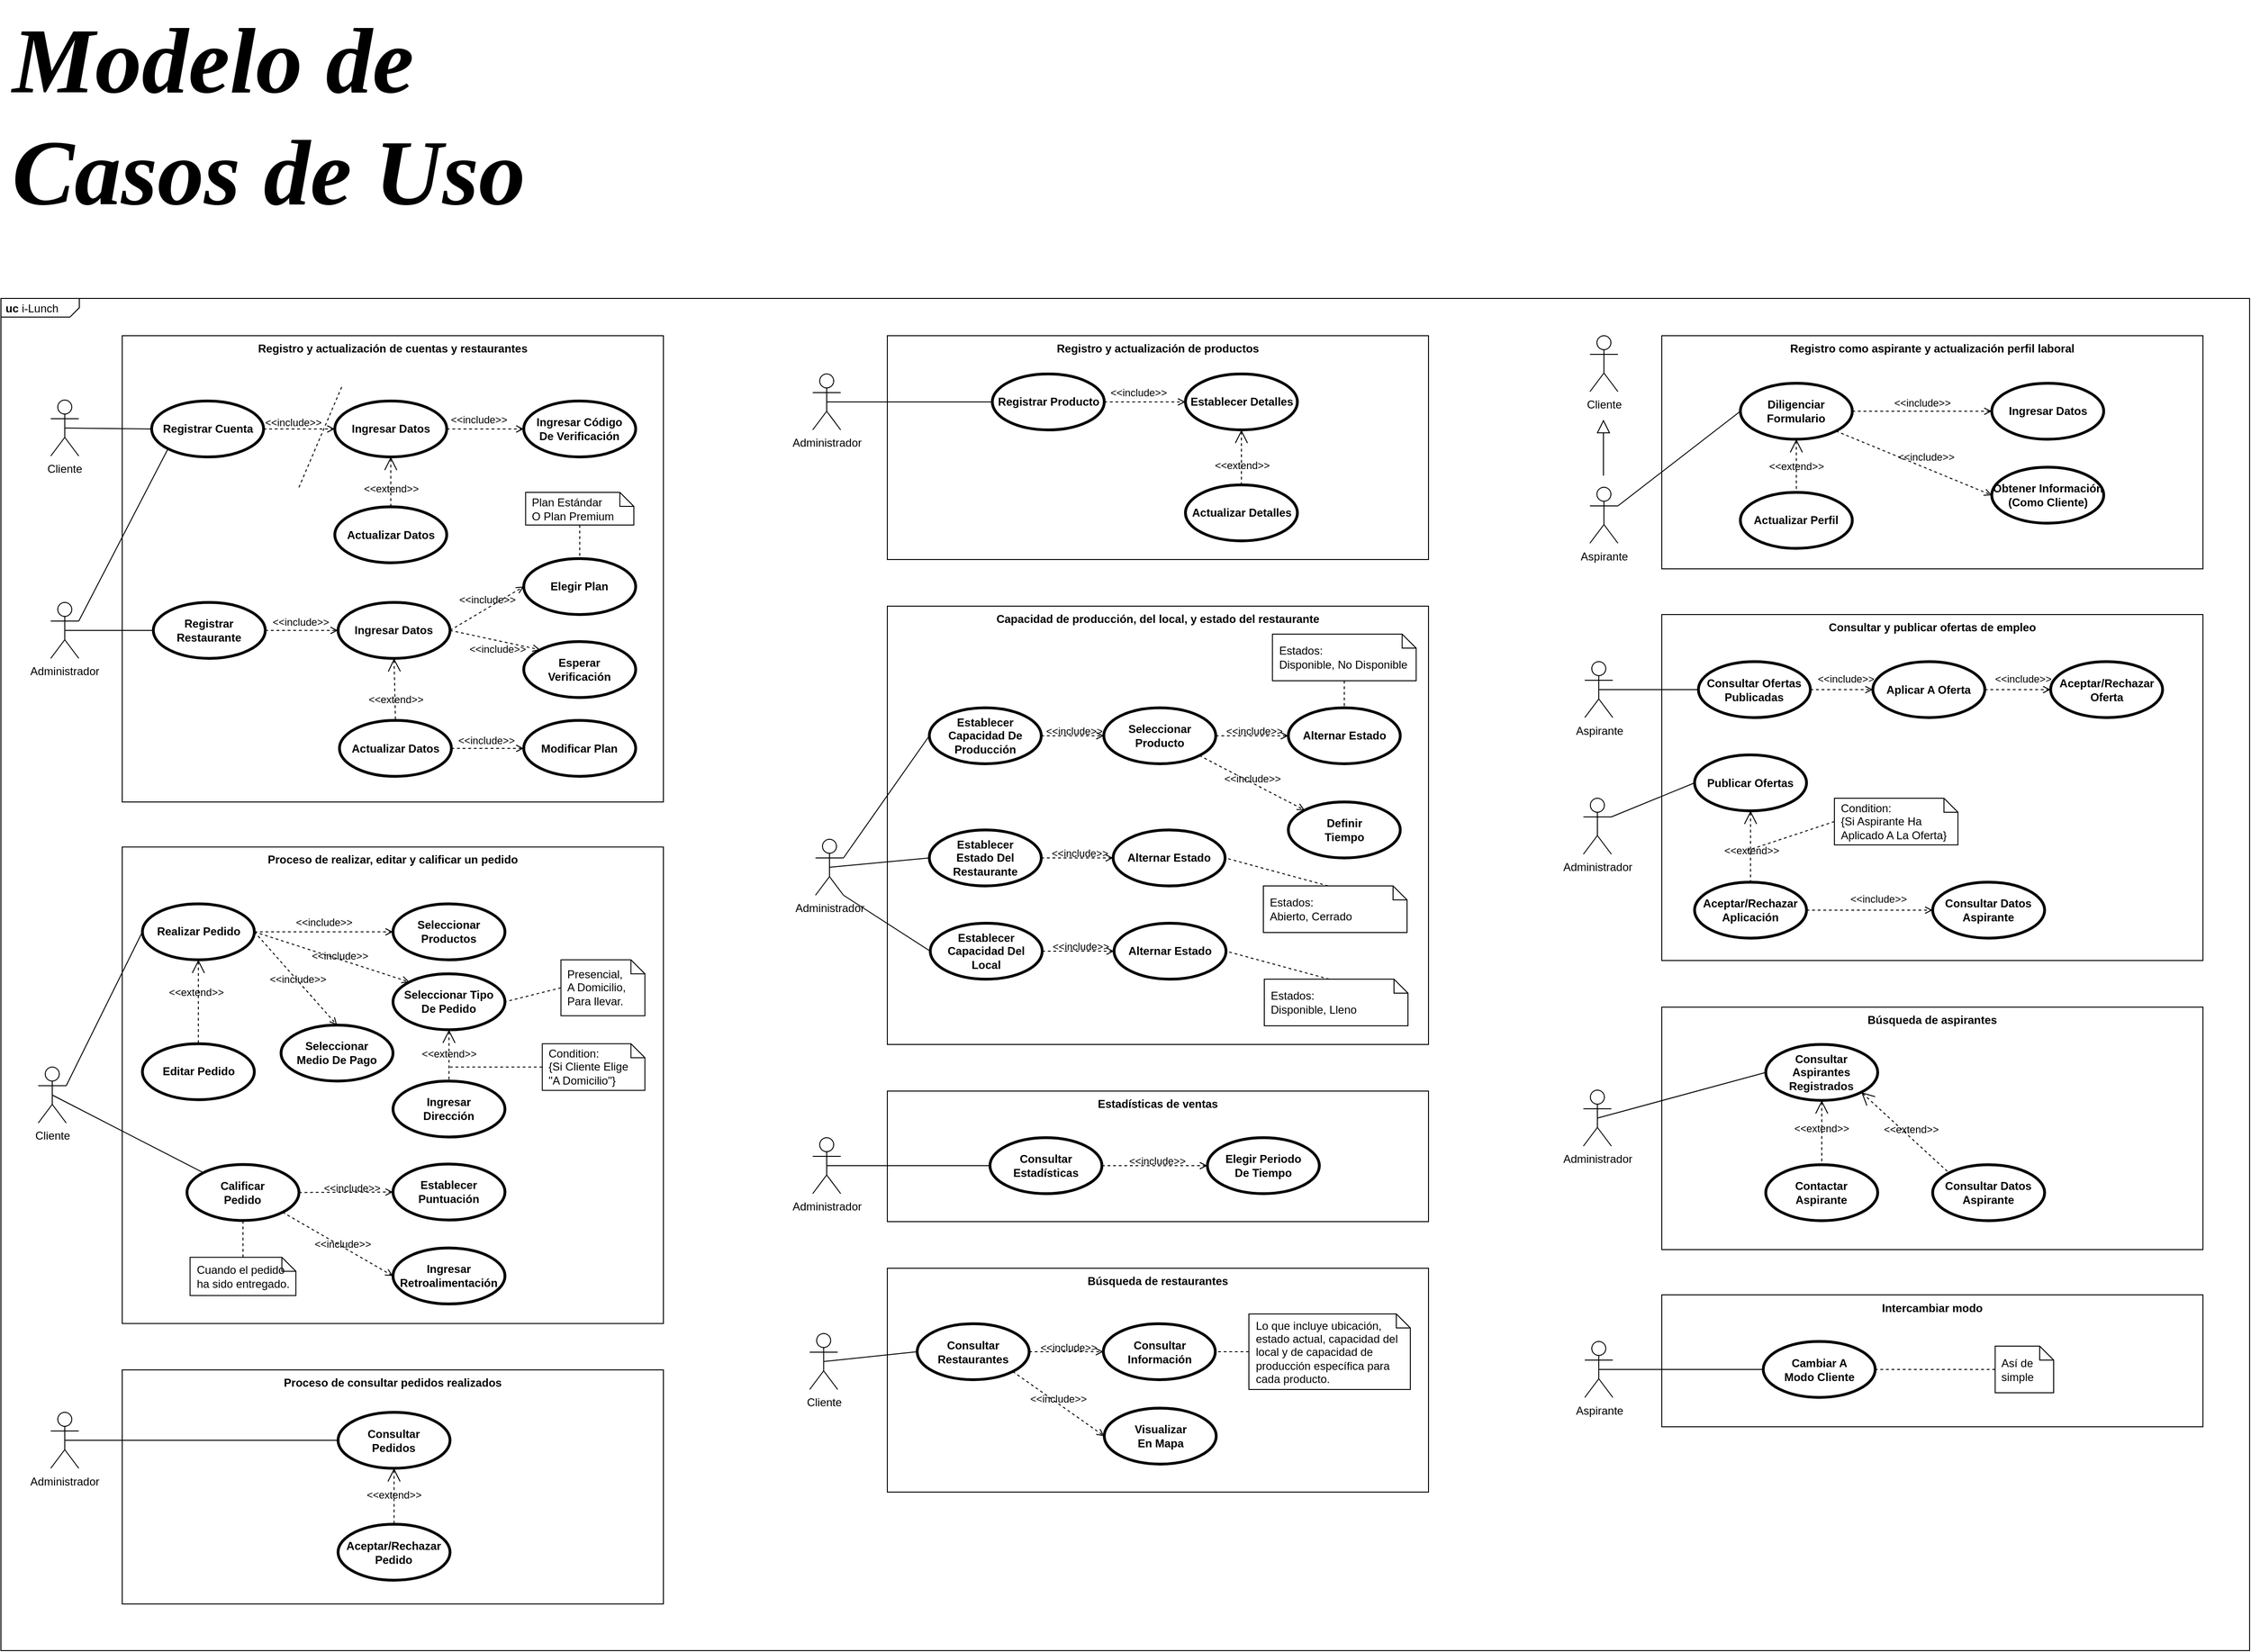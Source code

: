 <mxfile version="14.9.6" type="github"><diagram id="1xsWs5C1Qi4gCplDLGIl" name="Page-1"><mxGraphModel dx="3325" dy="3357" grid="1" gridSize="10" guides="1" tooltips="1" connect="1" arrows="1" fold="1" page="1" pageScale="1" pageWidth="827" pageHeight="1169" math="0" shadow="0"><root><mxCell id="0"/><mxCell id="1" parent="0"/><mxCell id="-RLH_IuoiYfBiZFLVVhZ-43" value="&lt;p style=&quot;margin: 0px ; margin-top: 4px ; margin-left: 5px ; text-align: left&quot;&gt;&lt;b&gt;uc&lt;/b&gt;&amp;nbsp;i-Lunch&lt;/p&gt;" style="html=1;shape=mxgraph.sysml.package;overflow=fill;labelX=84.57;align=left;spacingLeft=5;verticalAlign=top;spacingTop=-3;" parent="1" vertex="1"><mxGeometry x="870" y="-800" width="2410" height="1450" as="geometry"/></mxCell><mxCell id="r5rehumyS8rX1PXewX2W-22" value="" style="edgeStyle=none;html=1;endArrow=none;rounded=0;labelBackgroundColor=none;dashed=1;exitX=0;exitY=0.5;entryX=1;entryY=0.5;entryDx=0;entryDy=0;exitDx=0;exitDy=0;exitPerimeter=0;" parent="1" edge="1"><mxGeometry relative="1" as="geometry"><mxPoint x="2193" y="-215" as="targetPoint"/><mxPoint x="2189" y="-310" as="sourcePoint"/></mxGeometry></mxCell><mxCell id="-RLH_IuoiYfBiZFLVVhZ-16" value="" style="edgeStyle=none;html=1;endArrow=none;rounded=0;labelBackgroundColor=none;dashed=1;exitX=0;exitY=0.5;entryX=1;entryY=0;entryDx=0;entryDy=0;exitDx=0;exitDy=0;exitPerimeter=0;" parent="1" edge="1"><mxGeometry relative="1" as="geometry"><mxPoint x="3077.426" y="313.787" as="targetPoint"/></mxGeometry></mxCell><mxCell id="-RLH_IuoiYfBiZFLVVhZ-44" value="Registro y actualización de cuentas y restaurantes" style="shape=rect;html=1;verticalAlign=top;fontStyle=1;whiteSpace=wrap;align=center;" parent="1" vertex="1"><mxGeometry x="1000" y="-760" width="580" height="500" as="geometry"/></mxCell><mxCell id="-RLH_IuoiYfBiZFLVVhZ-45" value="Administrador" style="shape=umlActor;html=1;verticalLabelPosition=bottom;verticalAlign=top;align=center;" parent="1" vertex="1"><mxGeometry x="923.41" y="-474" width="30" height="60" as="geometry"/></mxCell><mxCell id="-RLH_IuoiYfBiZFLVVhZ-46" value="Registrar Cuenta" style="shape=ellipse;html=1;strokeWidth=3;fontStyle=1;whiteSpace=wrap;align=center;perimeter=ellipsePerimeter;" parent="1" vertex="1"><mxGeometry x="1031.5" y="-690" width="120" height="60" as="geometry"/></mxCell><mxCell id="-RLH_IuoiYfBiZFLVVhZ-47" value="" style="edgeStyle=none;html=1;endArrow=none;verticalAlign=bottom;exitX=0;exitY=1;exitDx=0;exitDy=0;entryX=1;entryY=0.333;entryDx=0;entryDy=0;entryPerimeter=0;" parent="1" source="-RLH_IuoiYfBiZFLVVhZ-46" target="-RLH_IuoiYfBiZFLVVhZ-45" edge="1"><mxGeometry width="160" relative="1" as="geometry"><mxPoint x="1169.91" y="-570" as="sourcePoint"/><mxPoint x="1329.91" y="-570" as="targetPoint"/></mxGeometry></mxCell><mxCell id="-RLH_IuoiYfBiZFLVVhZ-48" value="Ingresar Datos" style="shape=ellipse;html=1;strokeWidth=3;fontStyle=1;whiteSpace=wrap;align=center;perimeter=ellipsePerimeter;" parent="1" vertex="1"><mxGeometry x="1227.82" y="-690" width="120" height="60" as="geometry"/></mxCell><mxCell id="-RLH_IuoiYfBiZFLVVhZ-64" value="Registrar&lt;br&gt;Restaurante" style="shape=ellipse;html=1;strokeWidth=3;fontStyle=1;whiteSpace=wrap;align=center;perimeter=ellipsePerimeter;" parent="1" vertex="1"><mxGeometry x="1033.32" y="-474" width="120" height="60" as="geometry"/></mxCell><mxCell id="-RLH_IuoiYfBiZFLVVhZ-81" value="Esperar&lt;br&gt;Verificación" style="shape=ellipse;html=1;strokeWidth=3;fontStyle=1;whiteSpace=wrap;align=center;perimeter=ellipsePerimeter;" parent="1" vertex="1"><mxGeometry x="1430.32" y="-432" width="120" height="60" as="geometry"/></mxCell><mxCell id="pjJrgI3MQ-hdJMZlSKrB-2" value="&amp;lt;&amp;lt;include&amp;gt;&amp;gt;" style="edgeStyle=none;html=1;endArrow=open;verticalAlign=bottom;dashed=1;labelBackgroundColor=none;entryX=0;entryY=0;entryDx=0;entryDy=0;exitX=1;exitY=0.5;exitDx=0;exitDy=0;" parent="1" source="pjJrgI3MQ-hdJMZlSKrB-65" target="-RLH_IuoiYfBiZFLVVhZ-81" edge="1"><mxGeometry x="0.137" y="-18" width="160" relative="1" as="geometry"><mxPoint x="1285.94" y="-364" as="sourcePoint"/><mxPoint x="1536.32" y="-474" as="targetPoint"/><mxPoint as="offset"/></mxGeometry></mxCell><mxCell id="pjJrgI3MQ-hdJMZlSKrB-53" value="" style="edgeStyle=none;html=1;endArrow=none;rounded=0;labelBackgroundColor=none;dashed=1;exitX=0;exitY=0;entryX=0;entryY=0;entryDx=0;entryDy=0;exitDx=70;exitDy=30;exitPerimeter=0;" parent="1" edge="1"><mxGeometry relative="1" as="geometry"><mxPoint x="1188.38" y="-595" as="targetPoint"/><mxPoint x="1235.18" y="-705" as="sourcePoint"/></mxGeometry></mxCell><mxCell id="pjJrgI3MQ-hdJMZlSKrB-54" value="Ingresar Código&lt;br&gt;De Verificación" style="shape=ellipse;html=1;strokeWidth=3;fontStyle=1;whiteSpace=wrap;align=center;perimeter=ellipsePerimeter;" parent="1" vertex="1"><mxGeometry x="1430.32" y="-690" width="120" height="60" as="geometry"/></mxCell><mxCell id="pjJrgI3MQ-hdJMZlSKrB-57" value="&amp;lt;&amp;lt;include&amp;gt;&amp;gt;" style="edgeStyle=none;html=1;endArrow=open;verticalAlign=bottom;dashed=1;labelBackgroundColor=none;entryX=0;entryY=0.5;entryDx=0;entryDy=0;exitX=1;exitY=0.5;exitDx=0;exitDy=0;" parent="1" source="-RLH_IuoiYfBiZFLVVhZ-48" target="pjJrgI3MQ-hdJMZlSKrB-54" edge="1"><mxGeometry x="-0.175" y="1" width="160" relative="1" as="geometry"><mxPoint x="1262.32" y="-561.5" as="sourcePoint"/><mxPoint x="1459.7" y="-617.5" as="targetPoint"/><mxPoint as="offset"/></mxGeometry></mxCell><mxCell id="pjJrgI3MQ-hdJMZlSKrB-58" value="&amp;lt;&amp;lt;include&amp;gt;&amp;gt;" style="edgeStyle=none;html=1;endArrow=open;verticalAlign=bottom;dashed=1;labelBackgroundColor=none;exitX=1;exitY=0.5;exitDx=0;exitDy=0;entryX=0;entryY=0.5;entryDx=0;entryDy=0;" parent="1" source="-RLH_IuoiYfBiZFLVVhZ-46" target="-RLH_IuoiYfBiZFLVVhZ-48" edge="1"><mxGeometry x="-0.169" y="-2" width="160" relative="1" as="geometry"><mxPoint x="1299.7" y="-617.5" as="sourcePoint"/><mxPoint x="1226.32" y="-659.5" as="targetPoint"/><mxPoint as="offset"/></mxGeometry></mxCell><mxCell id="pjJrgI3MQ-hdJMZlSKrB-65" value="Ingresar Datos" style="shape=ellipse;html=1;strokeWidth=3;fontStyle=1;whiteSpace=wrap;align=center;perimeter=ellipsePerimeter;" parent="1" vertex="1"><mxGeometry x="1231.32" y="-474" width="120" height="60" as="geometry"/></mxCell><mxCell id="pjJrgI3MQ-hdJMZlSKrB-70" value="&amp;lt;&amp;lt;include&amp;gt;&amp;gt;" style="edgeStyle=none;html=1;endArrow=open;verticalAlign=bottom;dashed=1;labelBackgroundColor=none;entryX=0;entryY=0.5;entryDx=0;entryDy=0;exitX=1;exitY=0.5;exitDx=0;exitDy=0;" parent="1" source="-RLH_IuoiYfBiZFLVVhZ-64" target="pjJrgI3MQ-hdJMZlSKrB-65" edge="1"><mxGeometry x="-0.026" width="160" relative="1" as="geometry"><mxPoint x="1220.32" y="-434" as="sourcePoint"/><mxPoint x="1380.32" y="-434" as="targetPoint"/><mxPoint as="offset"/></mxGeometry></mxCell><mxCell id="pjJrgI3MQ-hdJMZlSKrB-75" value="Cliente" style="shape=umlActor;html=1;verticalLabelPosition=bottom;verticalAlign=top;align=center;" parent="1" vertex="1"><mxGeometry x="923.41" y="-691" width="30" height="60" as="geometry"/></mxCell><mxCell id="pjJrgI3MQ-hdJMZlSKrB-76" value="" style="edgeStyle=none;html=1;endArrow=none;verticalAlign=bottom;exitX=0.5;exitY=0.5;exitDx=0;exitDy=0;exitPerimeter=0;entryX=0;entryY=0.5;entryDx=0;entryDy=0;" parent="1" source="pjJrgI3MQ-hdJMZlSKrB-75" target="-RLH_IuoiYfBiZFLVVhZ-46" edge="1"><mxGeometry width="160" relative="1" as="geometry"><mxPoint x="1129.91" y="-795" as="sourcePoint"/><mxPoint x="1289.91" y="-795" as="targetPoint"/></mxGeometry></mxCell><mxCell id="FCWuMlHsNswgLRa9BoQ1-27" value="Elegir Plan" style="shape=ellipse;html=1;strokeWidth=3;fontStyle=1;whiteSpace=wrap;align=center;perimeter=ellipsePerimeter;" parent="1" vertex="1"><mxGeometry x="1430.32" y="-521" width="120" height="60" as="geometry"/></mxCell><mxCell id="FCWuMlHsNswgLRa9BoQ1-28" value="&amp;lt;&amp;lt;include&amp;gt;&amp;gt;" style="edgeStyle=none;html=1;endArrow=open;verticalAlign=bottom;dashed=1;labelBackgroundColor=none;entryX=0;entryY=0.5;entryDx=0;entryDy=0;exitX=1;exitY=0.5;exitDx=0;exitDy=0;" parent="1" source="pjJrgI3MQ-hdJMZlSKrB-65" target="FCWuMlHsNswgLRa9BoQ1-27" edge="1"><mxGeometry x="0.013" width="160" relative="1" as="geometry"><mxPoint x="1093.32" y="-474" as="sourcePoint"/><mxPoint x="1260.476" y="-507.998" as="targetPoint"/><mxPoint as="offset"/></mxGeometry></mxCell><mxCell id="FCWuMlHsNswgLRa9BoQ1-84" value="Modelo de&lt;br&gt;Casos de Uso" style="text;html=1;align=left;verticalAlign=middle;resizable=0;points=[];autosize=1;strokeColor=none;fontStyle=3;fontFamily=Times New Roman;fontSize=100;horizontal=1;spacing=2;" parent="1" vertex="1"><mxGeometry x="880" y="-1120" width="570" height="250" as="geometry"/></mxCell><mxCell id="epIXWnxTeOUilMLV-6y4-1" value="Actualizar Datos" style="shape=ellipse;html=1;strokeWidth=3;fontStyle=1;whiteSpace=wrap;align=center;perimeter=ellipsePerimeter;" parent="1" vertex="1"><mxGeometry x="1227.82" y="-576.5" width="120" height="60" as="geometry"/></mxCell><mxCell id="epIXWnxTeOUilMLV-6y4-2" value="&amp;lt;&amp;lt;extend&amp;gt;&amp;gt;" style="edgeStyle=none;html=1;startArrow=open;endArrow=none;startSize=12;verticalAlign=bottom;dashed=1;labelBackgroundColor=none;entryX=0.5;entryY=0;entryDx=0;entryDy=0;exitX=0.5;exitY=1;exitDx=0;exitDy=0;" parent="1" source="-RLH_IuoiYfBiZFLVVhZ-48" target="epIXWnxTeOUilMLV-6y4-1" edge="1"><mxGeometry x="0.589" width="160" relative="1" as="geometry"><mxPoint x="2163.32" y="-657.5" as="sourcePoint"/><mxPoint x="2163.32" y="-592.5" as="targetPoint"/><mxPoint as="offset"/></mxGeometry></mxCell><mxCell id="epIXWnxTeOUilMLV-6y4-4" value="" style="edgeStyle=none;html=1;endArrow=none;verticalAlign=bottom;exitX=0;exitY=0.5;exitDx=0;exitDy=0;entryX=0.5;entryY=0.5;entryDx=0;entryDy=0;entryPerimeter=0;" parent="1" source="-RLH_IuoiYfBiZFLVVhZ-64" target="-RLH_IuoiYfBiZFLVVhZ-45" edge="1"><mxGeometry width="160" relative="1" as="geometry"><mxPoint x="1065.746" y="-808.998" as="sourcePoint"/><mxPoint x="943.41" y="-698.5" as="targetPoint"/></mxGeometry></mxCell><mxCell id="epIXWnxTeOUilMLV-6y4-5" value="Actualizar Datos" style="shape=ellipse;html=1;strokeWidth=3;fontStyle=1;whiteSpace=wrap;align=center;perimeter=ellipsePerimeter;" parent="1" vertex="1"><mxGeometry x="1232.82" y="-347.5" width="120" height="60" as="geometry"/></mxCell><mxCell id="epIXWnxTeOUilMLV-6y4-6" value="&amp;lt;&amp;lt;extend&amp;gt;&amp;gt;" style="edgeStyle=none;html=1;startArrow=open;endArrow=none;startSize=12;verticalAlign=bottom;dashed=1;labelBackgroundColor=none;entryX=0.5;entryY=0;entryDx=0;entryDy=0;exitX=0.5;exitY=1;exitDx=0;exitDy=0;" parent="1" source="pjJrgI3MQ-hdJMZlSKrB-65" target="epIXWnxTeOUilMLV-6y4-5" edge="1"><mxGeometry x="0.589" width="160" relative="1" as="geometry"><mxPoint x="1291.32" y="-414" as="sourcePoint"/><mxPoint x="2168.32" y="-363.5" as="targetPoint"/><mxPoint as="offset"/></mxGeometry></mxCell><mxCell id="epIXWnxTeOUilMLV-6y4-8" value="Modificar Plan" style="shape=ellipse;html=1;strokeWidth=3;fontStyle=1;whiteSpace=wrap;align=center;perimeter=ellipsePerimeter;" parent="1" vertex="1"><mxGeometry x="1430.32" y="-347.5" width="120" height="60" as="geometry"/></mxCell><mxCell id="epIXWnxTeOUilMLV-6y4-10" value="&amp;lt;&amp;lt;include&amp;gt;&amp;gt;" style="edgeStyle=none;html=1;endArrow=open;verticalAlign=bottom;dashed=1;labelBackgroundColor=none;entryX=0;entryY=0.5;entryDx=0;entryDy=0;exitX=1;exitY=0.5;exitDx=0;exitDy=0;" parent="1" source="epIXWnxTeOUilMLV-6y4-5" target="epIXWnxTeOUilMLV-6y4-8" edge="1"><mxGeometry x="-0.026" width="160" relative="1" as="geometry"><mxPoint x="1163.32" y="-434" as="sourcePoint"/><mxPoint x="1241.32" y="-434" as="targetPoint"/><mxPoint as="offset"/></mxGeometry></mxCell><mxCell id="epIXWnxTeOUilMLV-6y4-11" value="Plan Estándar&#10;O Plan Premium" style="shape=note;size=15;spacingLeft=5;align=left;whiteSpace=wrap;" parent="1" vertex="1"><mxGeometry x="1432.32" y="-592" width="116" height="35" as="geometry"/></mxCell><mxCell id="epIXWnxTeOUilMLV-6y4-12" value="" style="edgeStyle=none;html=1;endArrow=none;rounded=0;labelBackgroundColor=none;dashed=1;exitX=0.5;exitY=1;entryX=0.5;entryY=0;entryDx=0;entryDy=0;exitDx=0;exitDy=0;exitPerimeter=0;" parent="1" source="epIXWnxTeOUilMLV-6y4-11" target="FCWuMlHsNswgLRa9BoQ1-27" edge="1"><mxGeometry relative="1" as="geometry"><mxPoint x="1619.32" y="-585" as="targetPoint"/><mxPoint x="1812.32" y="-376" as="sourcePoint"/></mxGeometry></mxCell><mxCell id="r5rehumyS8rX1PXewX2W-2" value="Registro y actualización de productos" style="shape=rect;html=1;verticalAlign=top;fontStyle=1;whiteSpace=wrap;align=center;" parent="1" vertex="1"><mxGeometry x="1820" y="-760" width="580" height="240" as="geometry"/></mxCell><mxCell id="r5rehumyS8rX1PXewX2W-3" value="Administrador" style="shape=umlActor;html=1;verticalLabelPosition=bottom;verticalAlign=top;align=center;" parent="1" vertex="1"><mxGeometry x="1740" y="-719" width="30" height="60" as="geometry"/></mxCell><mxCell id="r5rehumyS8rX1PXewX2W-4" value="Registrar Producto" style="shape=ellipse;html=1;strokeWidth=3;fontStyle=1;whiteSpace=wrap;align=center;perimeter=ellipsePerimeter;" parent="1" vertex="1"><mxGeometry x="1932.5" y="-719" width="120" height="60" as="geometry"/></mxCell><mxCell id="r5rehumyS8rX1PXewX2W-5" value="" style="edgeStyle=none;html=1;endArrow=none;verticalAlign=bottom;exitX=0;exitY=0.5;exitDx=0;exitDy=0;entryX=0.5;entryY=0.5;entryDx=0;entryDy=0;entryPerimeter=0;" parent="1" source="r5rehumyS8rX1PXewX2W-4" target="r5rehumyS8rX1PXewX2W-3" edge="1"><mxGeometry width="160" relative="1" as="geometry"><mxPoint x="1930" y="-570" as="sourcePoint"/><mxPoint x="2090" y="-570" as="targetPoint"/></mxGeometry></mxCell><mxCell id="r5rehumyS8rX1PXewX2W-6" value="Establecer Detalles" style="shape=ellipse;html=1;strokeWidth=3;fontStyle=1;whiteSpace=wrap;align=center;perimeter=ellipsePerimeter;" parent="1" vertex="1"><mxGeometry x="2139.5" y="-719" width="120" height="60" as="geometry"/></mxCell><mxCell id="FCWuMlHsNswgLRa9BoQ1-76" value="Actualizar Detalles" style="shape=ellipse;html=1;strokeWidth=3;fontStyle=1;whiteSpace=wrap;align=center;perimeter=ellipsePerimeter;" parent="1" vertex="1"><mxGeometry x="2139.5" y="-600" width="120" height="60" as="geometry"/></mxCell><mxCell id="ADFjXsN6Q-H2SL8xFP1V-1" value="&amp;lt;&amp;lt;include&amp;gt;&amp;gt;" style="edgeStyle=none;html=1;endArrow=open;verticalAlign=bottom;dashed=1;labelBackgroundColor=none;entryX=0;entryY=0.5;entryDx=0;entryDy=0;exitX=1;exitY=0.5;exitDx=0;exitDy=0;" parent="1" source="r5rehumyS8rX1PXewX2W-4" target="r5rehumyS8rX1PXewX2W-6" edge="1"><mxGeometry x="-0.175" y="1" width="160" relative="1" as="geometry"><mxPoint x="1989.5" y="-646.43" as="sourcePoint"/><mxPoint x="2060.75" y="-646.43" as="targetPoint"/><mxPoint as="offset"/></mxGeometry></mxCell><mxCell id="epIXWnxTeOUilMLV-6y4-15" value="&amp;lt;&amp;lt;extend&amp;gt;&amp;gt;" style="edgeStyle=none;html=1;startArrow=open;endArrow=none;startSize=12;verticalAlign=bottom;dashed=1;labelBackgroundColor=none;entryX=0.5;entryY=0;entryDx=0;entryDy=0;exitX=0.5;exitY=1;exitDx=0;exitDy=0;" parent="1" source="r5rehumyS8rX1PXewX2W-6" target="FCWuMlHsNswgLRa9BoQ1-76" edge="1"><mxGeometry x="0.589" width="160" relative="1" as="geometry"><mxPoint x="2199.5" y="-660" as="sourcePoint"/><mxPoint x="1372.0" y="-630" as="targetPoint"/><mxPoint as="offset"/></mxGeometry></mxCell><mxCell id="-RLH_IuoiYfBiZFLVVhZ-2" value="Proceso de consultar pedidos realizados" style="shape=rect;html=1;verticalAlign=top;fontStyle=1;whiteSpace=wrap;align=center;" parent="1" vertex="1"><mxGeometry x="1000" y="349" width="580" height="251" as="geometry"/></mxCell><mxCell id="-RLH_IuoiYfBiZFLVVhZ-3" value="Administrador" style="shape=umlActor;html=1;verticalLabelPosition=bottom;verticalAlign=top;align=center;" parent="1" vertex="1"><mxGeometry x="923.41" y="394.5" width="30" height="60" as="geometry"/></mxCell><mxCell id="-RLH_IuoiYfBiZFLVVhZ-4" value="Consultar&lt;br&gt;Pedidos" style="shape=ellipse;html=1;strokeWidth=3;fontStyle=1;whiteSpace=wrap;align=center;perimeter=ellipsePerimeter;" parent="1" vertex="1"><mxGeometry x="1231.32" y="394.5" width="120" height="60" as="geometry"/></mxCell><mxCell id="-RLH_IuoiYfBiZFLVVhZ-5" value="" style="edgeStyle=none;html=1;endArrow=none;verticalAlign=bottom;exitX=0;exitY=0.5;exitDx=0;exitDy=0;entryX=0.5;entryY=0.5;entryDx=0;entryDy=0;entryPerimeter=0;" parent="1" source="-RLH_IuoiYfBiZFLVVhZ-4" target="-RLH_IuoiYfBiZFLVVhZ-3" edge="1"><mxGeometry width="160" relative="1" as="geometry"><mxPoint x="1111.23" y="558.5" as="sourcePoint"/><mxPoint x="1271.23" y="558.5" as="targetPoint"/></mxGeometry></mxCell><mxCell id="-RLH_IuoiYfBiZFLVVhZ-85" value="Proceso de realizar, editar y calificar un pedido" style="shape=rect;html=1;verticalAlign=top;fontStyle=1;whiteSpace=wrap;align=center;" parent="1" vertex="1"><mxGeometry x="1000" y="-211.75" width="580" height="511" as="geometry"/></mxCell><mxCell id="-RLH_IuoiYfBiZFLVVhZ-86" value="Cliente" style="shape=umlActor;html=1;verticalLabelPosition=bottom;verticalAlign=top;align=center;" parent="1" vertex="1"><mxGeometry x="910" y="24.25" width="30" height="60" as="geometry"/></mxCell><mxCell id="-RLH_IuoiYfBiZFLVVhZ-88" value="" style="edgeStyle=none;html=1;endArrow=none;verticalAlign=bottom;exitX=1;exitY=0.333;exitDx=0;exitDy=0;exitPerimeter=0;entryX=0;entryY=0.5;entryDx=0;entryDy=0;" parent="1" source="-RLH_IuoiYfBiZFLVVhZ-86" target="-RLH_IuoiYfBiZFLVVhZ-90" edge="1"><mxGeometry width="160" relative="1" as="geometry"><mxPoint x="1138" y="-0.75" as="sourcePoint"/><mxPoint x="1014.41" y="-157.25" as="targetPoint"/></mxGeometry></mxCell><mxCell id="-RLH_IuoiYfBiZFLVVhZ-90" value="Realizar Pedido" style="shape=ellipse;html=1;strokeWidth=3;fontStyle=1;whiteSpace=wrap;align=center;perimeter=ellipsePerimeter;" parent="1" vertex="1"><mxGeometry x="1021.61" y="-150.75" width="120" height="60" as="geometry"/></mxCell><mxCell id="-RLH_IuoiYfBiZFLVVhZ-96" value="Seleccionar&lt;br&gt;Medio De Pago" style="shape=ellipse;html=1;strokeWidth=3;fontStyle=1;whiteSpace=wrap;align=center;perimeter=ellipsePerimeter;" parent="1" vertex="1"><mxGeometry x="1170.2" y="-20.75" width="120" height="60" as="geometry"/></mxCell><mxCell id="-RLH_IuoiYfBiZFLVVhZ-104" value="Seleccionar Tipo&lt;br&gt;De Pedido" style="shape=ellipse;html=1;strokeWidth=3;fontStyle=1;whiteSpace=wrap;align=center;perimeter=ellipsePerimeter;" parent="1" vertex="1"><mxGeometry x="1290.2" y="-75.75" width="120" height="60" as="geometry"/></mxCell><mxCell id="-RLH_IuoiYfBiZFLVVhZ-108" value="Presencial, &#10;A Domicilio, Para llevar." style="shape=note;size=15;spacingLeft=5;align=left;whiteSpace=wrap;" parent="1" vertex="1"><mxGeometry x="1470.2" y="-90.75" width="90" height="60" as="geometry"/></mxCell><mxCell id="-RLH_IuoiYfBiZFLVVhZ-110" value="" style="edgeStyle=none;html=1;endArrow=none;rounded=0;labelBackgroundColor=none;dashed=1;entryX=1;entryY=0.5;entryDx=0;entryDy=0;exitX=0;exitY=0.5;exitDx=0;exitDy=0;exitPerimeter=0;" parent="1" source="-RLH_IuoiYfBiZFLVVhZ-108" target="-RLH_IuoiYfBiZFLVVhZ-104" edge="1"><mxGeometry relative="1" as="geometry"><mxPoint x="1248.61" y="-216.25" as="targetPoint"/><mxPoint x="1472.2" y="-72.5" as="sourcePoint"/></mxGeometry></mxCell><mxCell id="-RLH_IuoiYfBiZFLVVhZ-115" value="Ingresar&lt;br&gt;Dirección" style="shape=ellipse;html=1;strokeWidth=3;fontStyle=1;whiteSpace=wrap;align=center;perimeter=ellipsePerimeter;" parent="1" vertex="1"><mxGeometry x="1290.2" y="39.25" width="120" height="60" as="geometry"/></mxCell><mxCell id="ADFjXsN6Q-H2SL8xFP1V-9" value="&amp;lt;&amp;lt;include&amp;gt;&amp;gt;" style="edgeStyle=none;html=1;endArrow=open;verticalAlign=bottom;dashed=1;labelBackgroundColor=none;exitX=1;exitY=0.5;exitDx=0;exitDy=0;entryX=0.5;entryY=0;entryDx=0;entryDy=0;" parent="1" source="-RLH_IuoiYfBiZFLVVhZ-90" target="-RLH_IuoiYfBiZFLVVhZ-96" edge="1"><mxGeometry x="0.12" y="-5" width="160" relative="1" as="geometry"><mxPoint x="1086.02" y="-10.75" as="sourcePoint"/><mxPoint x="1201.61" y="-34.25" as="targetPoint"/><mxPoint as="offset"/></mxGeometry></mxCell><mxCell id="ADFjXsN6Q-H2SL8xFP1V-11" value="&amp;lt;&amp;lt;include&amp;gt;&amp;gt;" style="edgeStyle=none;html=1;endArrow=open;verticalAlign=bottom;dashed=1;labelBackgroundColor=none;entryX=0;entryY=0;entryDx=0;entryDy=0;exitX=1;exitY=0.5;exitDx=0;exitDy=0;" parent="1" source="-RLH_IuoiYfBiZFLVVhZ-90" target="-RLH_IuoiYfBiZFLVVhZ-104" edge="1"><mxGeometry x="0.12" y="-5" width="160" relative="1" as="geometry"><mxPoint x="1140.2" y="-120.75" as="sourcePoint"/><mxPoint x="978.594" y="-112.037" as="targetPoint"/><mxPoint as="offset"/></mxGeometry></mxCell><mxCell id="ADFjXsN6Q-H2SL8xFP1V-12" value="&amp;lt;&amp;lt;extend&amp;gt;&amp;gt;" style="edgeStyle=none;html=1;startArrow=open;endArrow=none;startSize=12;verticalAlign=bottom;dashed=1;labelBackgroundColor=none;entryX=0.5;entryY=0;entryDx=0;entryDy=0;exitX=0.5;exitY=1;exitDx=0;exitDy=0;" parent="1" source="-RLH_IuoiYfBiZFLVVhZ-104" target="-RLH_IuoiYfBiZFLVVhZ-115" edge="1"><mxGeometry x="0.313" width="160" relative="1" as="geometry"><mxPoint x="1232.61" y="33.75" as="sourcePoint"/><mxPoint x="459.61" y="120.5" as="targetPoint"/><mxPoint y="-1" as="offset"/></mxGeometry></mxCell><mxCell id="ADFjXsN6Q-H2SL8xFP1V-13" value="Condition: &#10;{Si Cliente Elige &#10;&quot;A Domicilio&quot;}" style="shape=note;size=15;spacingLeft=5;align=left;whiteSpace=wrap;" parent="1" vertex="1"><mxGeometry x="1450.2" y="-0.75" width="110" height="50" as="geometry"/></mxCell><mxCell id="ADFjXsN6Q-H2SL8xFP1V-14" value="" style="edgeStyle=none;html=1;endArrow=none;rounded=0;labelBackgroundColor=none;dashed=1;exitX=0;exitY=0.5;exitDx=0;exitDy=0;exitPerimeter=0;" parent="1" source="ADFjXsN6Q-H2SL8xFP1V-13" edge="1"><mxGeometry relative="1" as="geometry"><mxPoint x="1350.2" y="24.25" as="targetPoint"/></mxGeometry></mxCell><mxCell id="ADFjXsN6Q-H2SL8xFP1V-15" value="&amp;lt;&amp;lt;include&amp;gt;&amp;gt;" style="edgeStyle=none;html=1;endArrow=open;verticalAlign=bottom;dashed=1;labelBackgroundColor=none;entryX=0;entryY=0.5;entryDx=0;entryDy=0;exitX=1;exitY=0.5;exitDx=0;exitDy=0;" parent="1" source="-RLH_IuoiYfBiZFLVVhZ-90" target="ADFjXsN6Q-H2SL8xFP1V-16" edge="1"><mxGeometry x="0.0" width="160" relative="1" as="geometry"><mxPoint x="948.446" y="-131.963" as="sourcePoint"/><mxPoint x="997.594" y="-168.537" as="targetPoint"/><mxPoint y="-1" as="offset"/></mxGeometry></mxCell><mxCell id="ADFjXsN6Q-H2SL8xFP1V-16" value="Seleccionar&lt;br&gt;Productos" style="shape=ellipse;html=1;strokeWidth=3;fontStyle=1;whiteSpace=wrap;align=center;perimeter=ellipsePerimeter;" parent="1" vertex="1"><mxGeometry x="1290.2" y="-150.75" width="120" height="60" as="geometry"/></mxCell><mxCell id="ADFjXsN6Q-H2SL8xFP1V-54" value="Aceptar/Rechazar&lt;br&gt;Pedido" style="shape=ellipse;html=1;strokeWidth=3;fontStyle=1;whiteSpace=wrap;align=center;perimeter=ellipsePerimeter;" parent="1" vertex="1"><mxGeometry x="1231.32" y="514.5" width="120" height="60" as="geometry"/></mxCell><mxCell id="ADFjXsN6Q-H2SL8xFP1V-55" value="&amp;lt;&amp;lt;extend&amp;gt;&amp;gt;" style="edgeStyle=none;html=1;startArrow=open;endArrow=none;startSize=12;verticalAlign=bottom;dashed=1;labelBackgroundColor=none;entryX=0.5;entryY=0;entryDx=0;entryDy=0;exitX=0.5;exitY=1;exitDx=0;exitDy=0;" parent="1" source="-RLH_IuoiYfBiZFLVVhZ-4" target="ADFjXsN6Q-H2SL8xFP1V-54" edge="1"><mxGeometry x="0.231" width="160" relative="1" as="geometry"><mxPoint x="1424.73" y="453" as="sourcePoint"/><mxPoint x="1467.73" y="104" as="targetPoint"/><mxPoint as="offset"/></mxGeometry></mxCell><mxCell id="ADFjXsN6Q-H2SL8xFP1V-58" value="Capacidad de producción, del local, y estado del restaurante" style="shape=rect;html=1;verticalAlign=top;fontStyle=1;whiteSpace=wrap;align=center;" parent="1" vertex="1"><mxGeometry x="1820" y="-470" width="580" height="470" as="geometry"/></mxCell><mxCell id="ADFjXsN6Q-H2SL8xFP1V-59" value="Administrador" style="shape=umlActor;html=1;verticalLabelPosition=bottom;verticalAlign=top;align=center;" parent="1" vertex="1"><mxGeometry x="1743" y="-220" width="30" height="60" as="geometry"/></mxCell><mxCell id="ADFjXsN6Q-H2SL8xFP1V-60" value="Establecer&lt;br&gt;Capacidad De&lt;br&gt;Producción" style="shape=ellipse;html=1;strokeWidth=3;fontStyle=1;whiteSpace=wrap;align=center;perimeter=ellipsePerimeter;" parent="1" vertex="1"><mxGeometry x="1865" y="-361" width="120" height="60" as="geometry"/></mxCell><mxCell id="ADFjXsN6Q-H2SL8xFP1V-61" value="" style="edgeStyle=none;html=1;endArrow=none;verticalAlign=bottom;exitX=0;exitY=0.5;exitDx=0;exitDy=0;entryX=1;entryY=0.333;entryDx=0;entryDy=0;entryPerimeter=0;" parent="1" source="ADFjXsN6Q-H2SL8xFP1V-60" target="ADFjXsN6Q-H2SL8xFP1V-59" edge="1"><mxGeometry width="160" relative="1" as="geometry"><mxPoint x="1933" y="-249" as="sourcePoint"/><mxPoint x="2093" y="-249" as="targetPoint"/></mxGeometry></mxCell><mxCell id="ADFjXsN6Q-H2SL8xFP1V-62" value="Seleccionar&lt;br&gt;Producto" style="shape=ellipse;html=1;strokeWidth=3;fontStyle=1;whiteSpace=wrap;align=center;perimeter=ellipsePerimeter;" parent="1" vertex="1"><mxGeometry x="2052" y="-361" width="120" height="60" as="geometry"/></mxCell><mxCell id="ADFjXsN6Q-H2SL8xFP1V-63" value="&amp;lt;&amp;lt;include&amp;gt;&amp;gt;" style="edgeStyle=none;html=1;endArrow=open;verticalAlign=bottom;dashed=1;labelBackgroundColor=none;exitX=1;exitY=0.5;exitDx=0;exitDy=0;entryX=0;entryY=0.5;entryDx=0;entryDy=0;" parent="1" source="ADFjXsN6Q-H2SL8xFP1V-60" target="ADFjXsN6Q-H2SL8xFP1V-62" edge="1"><mxGeometry x="0.022" y="-4" width="160" relative="1" as="geometry"><mxPoint x="1977.426" y="-599.787" as="sourcePoint"/><mxPoint x="2048" y="-570.0" as="targetPoint"/><mxPoint x="1" as="offset"/></mxGeometry></mxCell><mxCell id="ADFjXsN6Q-H2SL8xFP1V-64" value="Definir&lt;br&gt;Tiempo" style="shape=ellipse;html=1;strokeWidth=3;fontStyle=1;whiteSpace=wrap;align=center;perimeter=ellipsePerimeter;" parent="1" vertex="1"><mxGeometry x="2249.75" y="-260" width="120" height="60" as="geometry"/></mxCell><mxCell id="ADFjXsN6Q-H2SL8xFP1V-65" value="&amp;lt;&amp;lt;include&amp;gt;&amp;gt;" style="edgeStyle=none;html=1;endArrow=open;verticalAlign=bottom;dashed=1;labelBackgroundColor=none;exitX=1;exitY=1;exitDx=0;exitDy=0;entryX=0;entryY=0;entryDx=0;entryDy=0;" parent="1" source="ADFjXsN6Q-H2SL8xFP1V-62" target="ADFjXsN6Q-H2SL8xFP1V-64" edge="1"><mxGeometry x="0.022" y="-4" width="160" relative="1" as="geometry"><mxPoint x="1977.426" y="-599.787" as="sourcePoint"/><mxPoint x="2048" y="-570.0" as="targetPoint"/><mxPoint x="1" as="offset"/></mxGeometry></mxCell><mxCell id="ADFjXsN6Q-H2SL8xFP1V-66" value="Alternar Estado" style="shape=ellipse;html=1;strokeWidth=3;fontStyle=1;whiteSpace=wrap;align=center;perimeter=ellipsePerimeter;" parent="1" vertex="1"><mxGeometry x="2249.75" y="-361" width="120" height="60" as="geometry"/></mxCell><mxCell id="ADFjXsN6Q-H2SL8xFP1V-67" value="&amp;lt;&amp;lt;include&amp;gt;&amp;gt;" style="edgeStyle=none;html=1;endArrow=open;verticalAlign=bottom;dashed=1;labelBackgroundColor=none;exitX=1;exitY=0.5;exitDx=0;exitDy=0;entryX=0;entryY=0.5;entryDx=0;entryDy=0;" parent="1" source="ADFjXsN6Q-H2SL8xFP1V-62" target="ADFjXsN6Q-H2SL8xFP1V-66" edge="1"><mxGeometry x="0.022" y="-4" width="160" relative="1" as="geometry"><mxPoint x="1995.0" y="-321" as="sourcePoint"/><mxPoint x="2062" y="-321" as="targetPoint"/><mxPoint x="1" as="offset"/></mxGeometry></mxCell><mxCell id="ADFjXsN6Q-H2SL8xFP1V-68" value="Estados:&#10;Disponible, No Disponible" style="shape=note;size=15;spacingLeft=5;align=left;whiteSpace=wrap;" parent="1" vertex="1"><mxGeometry x="2232.75" y="-440" width="154" height="50" as="geometry"/></mxCell><mxCell id="ADFjXsN6Q-H2SL8xFP1V-69" value="" style="edgeStyle=none;html=1;endArrow=none;rounded=0;labelBackgroundColor=none;dashed=1;exitX=0.5;exitY=1;entryX=0.5;entryY=0;entryDx=0;entryDy=0;exitDx=0;exitDy=0;exitPerimeter=0;" parent="1" source="ADFjXsN6Q-H2SL8xFP1V-68" target="ADFjXsN6Q-H2SL8xFP1V-66" edge="1"><mxGeometry relative="1" as="geometry"><mxPoint x="1810" y="-206" as="targetPoint"/></mxGeometry></mxCell><mxCell id="ADFjXsN6Q-H2SL8xFP1V-72" value="Establecer&lt;br&gt;Capacidad Del&lt;br&gt;Local" style="shape=ellipse;html=1;strokeWidth=3;fontStyle=1;whiteSpace=wrap;align=center;perimeter=ellipsePerimeter;" parent="1" vertex="1"><mxGeometry x="1866" y="-130" width="120" height="60" as="geometry"/></mxCell><mxCell id="ADFjXsN6Q-H2SL8xFP1V-73" value="" style="edgeStyle=none;html=1;endArrow=none;verticalAlign=bottom;exitX=0;exitY=0.5;exitDx=0;exitDy=0;entryX=1;entryY=1;entryDx=0;entryDy=0;entryPerimeter=0;" parent="1" source="ADFjXsN6Q-H2SL8xFP1V-72" target="ADFjXsN6Q-H2SL8xFP1V-59" edge="1"><mxGeometry width="160" relative="1" as="geometry"><mxPoint x="1933" y="81" as="sourcePoint"/><mxPoint x="1758" y="11" as="targetPoint"/></mxGeometry></mxCell><mxCell id="ADFjXsN6Q-H2SL8xFP1V-74" value="Alternar Estado" style="shape=ellipse;html=1;strokeWidth=3;fontStyle=1;whiteSpace=wrap;align=center;perimeter=ellipsePerimeter;" parent="1" vertex="1"><mxGeometry x="2063" y="-130" width="120" height="60" as="geometry"/></mxCell><mxCell id="ADFjXsN6Q-H2SL8xFP1V-75" value="&amp;lt;&amp;lt;include&amp;gt;&amp;gt;" style="edgeStyle=none;html=1;endArrow=open;verticalAlign=bottom;dashed=1;labelBackgroundColor=none;exitX=1;exitY=0.5;exitDx=0;exitDy=0;entryX=0;entryY=0.5;entryDx=0;entryDy=0;" parent="1" source="ADFjXsN6Q-H2SL8xFP1V-72" target="ADFjXsN6Q-H2SL8xFP1V-74" edge="1"><mxGeometry x="0.022" y="-4" width="160" relative="1" as="geometry"><mxPoint x="1978.426" y="-473.787" as="sourcePoint"/><mxPoint x="2049" y="-444.0" as="targetPoint"/><mxPoint x="1" as="offset"/></mxGeometry></mxCell><mxCell id="ADFjXsN6Q-H2SL8xFP1V-80" value="Estados:&#10;Disponible, Lleno" style="shape=note;size=15;spacingLeft=5;align=left;whiteSpace=wrap;" parent="1" vertex="1"><mxGeometry x="2224" y="-70" width="154" height="50" as="geometry"/></mxCell><mxCell id="ADFjXsN6Q-H2SL8xFP1V-81" value="" style="edgeStyle=none;html=1;endArrow=none;rounded=0;labelBackgroundColor=none;dashed=1;exitX=0;exitY=0;entryX=1;entryY=0.5;entryDx=0;entryDy=0;exitDx=69.5;exitDy=0;exitPerimeter=0;" parent="1" source="ADFjXsN6Q-H2SL8xFP1V-80" target="ADFjXsN6Q-H2SL8xFP1V-74" edge="1"><mxGeometry relative="1" as="geometry"><mxPoint x="2070.156" y="-63.998" as="targetPoint"/></mxGeometry></mxCell><mxCell id="ADFjXsN6Q-H2SL8xFP1V-82" value="Establecer&lt;br&gt;Estado Del&lt;br&gt;Restaurante" style="shape=ellipse;html=1;strokeWidth=3;fontStyle=1;whiteSpace=wrap;align=center;perimeter=ellipsePerimeter;" parent="1" vertex="1"><mxGeometry x="1865" y="-230" width="120" height="60" as="geometry"/></mxCell><mxCell id="ADFjXsN6Q-H2SL8xFP1V-83" value="Alternar Estado" style="shape=ellipse;html=1;strokeWidth=3;fontStyle=1;whiteSpace=wrap;align=center;perimeter=ellipsePerimeter;" parent="1" vertex="1"><mxGeometry x="2062" y="-230" width="120" height="60" as="geometry"/></mxCell><mxCell id="ADFjXsN6Q-H2SL8xFP1V-84" value="&amp;lt;&amp;lt;include&amp;gt;&amp;gt;" style="edgeStyle=none;html=1;endArrow=open;verticalAlign=bottom;dashed=1;labelBackgroundColor=none;exitX=1;exitY=0.5;exitDx=0;exitDy=0;entryX=0;entryY=0.5;entryDx=0;entryDy=0;" parent="1" source="ADFjXsN6Q-H2SL8xFP1V-82" target="ADFjXsN6Q-H2SL8xFP1V-83" edge="1"><mxGeometry x="0.022" y="-4" width="160" relative="1" as="geometry"><mxPoint x="1977.426" y="-573.787" as="sourcePoint"/><mxPoint x="2048" y="-544.0" as="targetPoint"/><mxPoint x="1" as="offset"/></mxGeometry></mxCell><mxCell id="ADFjXsN6Q-H2SL8xFP1V-85" value="Estados:&#10;Abierto, Cerrado" style="shape=note;size=15;spacingLeft=5;align=left;whiteSpace=wrap;" parent="1" vertex="1"><mxGeometry x="2223" y="-170" width="154" height="50" as="geometry"/></mxCell><mxCell id="ADFjXsN6Q-H2SL8xFP1V-86" value="" style="edgeStyle=none;html=1;endArrow=none;rounded=0;labelBackgroundColor=none;dashed=1;exitX=0;exitY=0;entryX=1;entryY=0.5;entryDx=0;entryDy=0;exitDx=69.5;exitDy=0;exitPerimeter=0;" parent="1" source="ADFjXsN6Q-H2SL8xFP1V-85" target="ADFjXsN6Q-H2SL8xFP1V-83" edge="1"><mxGeometry relative="1" as="geometry"><mxPoint x="2069.156" y="-163.998" as="targetPoint"/></mxGeometry></mxCell><mxCell id="ADFjXsN6Q-H2SL8xFP1V-87" value="" style="edgeStyle=none;html=1;endArrow=none;verticalAlign=bottom;exitX=0;exitY=0.5;exitDx=0;exitDy=0;entryX=0.5;entryY=0.5;entryDx=0;entryDy=0;entryPerimeter=0;" parent="1" source="ADFjXsN6Q-H2SL8xFP1V-82" target="ADFjXsN6Q-H2SL8xFP1V-59" edge="1"><mxGeometry width="160" relative="1" as="geometry"><mxPoint x="1875.0" y="75" as="sourcePoint"/><mxPoint x="1758" y="11" as="targetPoint"/></mxGeometry></mxCell><mxCell id="ADFjXsN6Q-H2SL8xFP1V-92" value="Estadísticas de ventas" style="shape=rect;html=1;verticalAlign=top;fontStyle=1;whiteSpace=wrap;align=center;" parent="1" vertex="1"><mxGeometry x="1820" y="50" width="580" height="140" as="geometry"/></mxCell><mxCell id="ADFjXsN6Q-H2SL8xFP1V-93" value="Administrador" style="shape=umlActor;html=1;verticalLabelPosition=bottom;verticalAlign=top;align=center;" parent="1" vertex="1"><mxGeometry x="1740" y="100" width="30" height="60" as="geometry"/></mxCell><mxCell id="ADFjXsN6Q-H2SL8xFP1V-94" value="Consultar&lt;br&gt;Estadísticas" style="shape=ellipse;html=1;strokeWidth=3;fontStyle=1;whiteSpace=wrap;align=center;perimeter=ellipsePerimeter;" parent="1" vertex="1"><mxGeometry x="1930" y="100" width="120" height="60" as="geometry"/></mxCell><mxCell id="ADFjXsN6Q-H2SL8xFP1V-95" value="" style="edgeStyle=none;html=1;endArrow=none;verticalAlign=bottom;exitX=0;exitY=0.5;exitDx=0;exitDy=0;entryX=0.5;entryY=0.5;entryDx=0;entryDy=0;entryPerimeter=0;" parent="1" source="ADFjXsN6Q-H2SL8xFP1V-94" target="ADFjXsN6Q-H2SL8xFP1V-93" edge="1"><mxGeometry width="160" relative="1" as="geometry"><mxPoint x="1930" y="200" as="sourcePoint"/><mxPoint x="2090" y="200" as="targetPoint"/></mxGeometry></mxCell><mxCell id="ADFjXsN6Q-H2SL8xFP1V-97" value="Elegir Periodo&lt;br&gt;De Tiempo" style="shape=ellipse;html=1;strokeWidth=3;fontStyle=1;whiteSpace=wrap;align=center;perimeter=ellipsePerimeter;" parent="1" vertex="1"><mxGeometry x="2163" y="100" width="120" height="60" as="geometry"/></mxCell><mxCell id="ADFjXsN6Q-H2SL8xFP1V-99" value="&amp;lt;&amp;lt;include&amp;gt;&amp;gt;" style="edgeStyle=none;html=1;endArrow=open;verticalAlign=bottom;dashed=1;labelBackgroundColor=none;exitX=1;exitY=0.5;exitDx=0;exitDy=0;entryX=0;entryY=0.5;entryDx=0;entryDy=0;" parent="1" source="ADFjXsN6Q-H2SL8xFP1V-94" target="ADFjXsN6Q-H2SL8xFP1V-97" edge="1"><mxGeometry x="0.022" y="-4" width="160" relative="1" as="geometry"><mxPoint x="2036" y="-105" as="sourcePoint"/><mxPoint x="2113" y="-105" as="targetPoint"/><mxPoint x="1" as="offset"/></mxGeometry></mxCell><mxCell id="ADFjXsN6Q-H2SL8xFP1V-100" value="Búsqueda de restaurantes" style="shape=rect;html=1;verticalAlign=top;fontStyle=1;whiteSpace=wrap;align=center;" parent="1" vertex="1"><mxGeometry x="1820" y="240" width="580" height="240" as="geometry"/></mxCell><mxCell id="ADFjXsN6Q-H2SL8xFP1V-101" value="Cliente" style="shape=umlActor;html=1;verticalLabelPosition=bottom;verticalAlign=top;align=center;" parent="1" vertex="1"><mxGeometry x="1736.75" y="310" width="30" height="60" as="geometry"/></mxCell><mxCell id="ADFjXsN6Q-H2SL8xFP1V-102" value="Consultar&lt;br&gt;Restaurantes" style="shape=ellipse;html=1;strokeWidth=3;fontStyle=1;whiteSpace=wrap;align=center;perimeter=ellipsePerimeter;" parent="1" vertex="1"><mxGeometry x="1852.0" y="299.5" width="120" height="60" as="geometry"/></mxCell><mxCell id="ADFjXsN6Q-H2SL8xFP1V-103" value="" style="edgeStyle=none;html=1;endArrow=none;verticalAlign=bottom;exitX=0;exitY=0.5;exitDx=0;exitDy=0;entryX=0.5;entryY=0.5;entryDx=0;entryDy=0;entryPerimeter=0;" parent="1" source="ADFjXsN6Q-H2SL8xFP1V-102" target="ADFjXsN6Q-H2SL8xFP1V-101" edge="1"><mxGeometry width="160" relative="1" as="geometry"><mxPoint x="1980.75" y="541" as="sourcePoint"/><mxPoint x="2140.75" y="541" as="targetPoint"/></mxGeometry></mxCell><mxCell id="ADFjXsN6Q-H2SL8xFP1V-110" value="Consultar&lt;br&gt;Información" style="shape=ellipse;html=1;strokeWidth=3;fontStyle=1;whiteSpace=wrap;align=center;perimeter=ellipsePerimeter;" parent="1" vertex="1"><mxGeometry x="2051.5" y="299.5" width="120" height="60" as="geometry"/></mxCell><mxCell id="ADFjXsN6Q-H2SL8xFP1V-111" value="&amp;lt;&amp;lt;include&amp;gt;&amp;gt;" style="edgeStyle=none;html=1;endArrow=open;verticalAlign=bottom;dashed=1;labelBackgroundColor=none;exitX=1;exitY=0.5;exitDx=0;exitDy=0;entryX=0;entryY=0.5;entryDx=0;entryDy=0;" parent="1" source="ADFjXsN6Q-H2SL8xFP1V-102" target="ADFjXsN6Q-H2SL8xFP1V-110" edge="1"><mxGeometry x="0.022" y="-4" width="160" relative="1" as="geometry"><mxPoint x="1982" y="339.5" as="sourcePoint"/><mxPoint x="2062" y="339.5" as="targetPoint"/><mxPoint x="1" as="offset"/></mxGeometry></mxCell><mxCell id="epIXWnxTeOUilMLV-6y4-18" value="Lo que incluye ubicación, estado actual, capacidad del local y de capacidad de producción específica para cada producto." style="shape=note;size=15;spacingLeft=5;align=left;whiteSpace=wrap;" parent="1" vertex="1"><mxGeometry x="2207.5" y="289" width="173" height="81" as="geometry"/></mxCell><mxCell id="epIXWnxTeOUilMLV-6y4-19" value="" style="edgeStyle=none;html=1;endArrow=none;rounded=0;labelBackgroundColor=none;dashed=1;exitX=0;exitY=0.5;entryX=1;entryY=0.5;entryDx=0;entryDy=0;exitDx=0;exitDy=0;exitPerimeter=0;" parent="1" source="epIXWnxTeOUilMLV-6y4-18" target="ADFjXsN6Q-H2SL8xFP1V-110" edge="1"><mxGeometry relative="1" as="geometry"><mxPoint x="2162.5" y="254.0" as="targetPoint"/></mxGeometry></mxCell><mxCell id="epIXWnxTeOUilMLV-6y4-21" value="Visualizar&lt;br&gt;En Mapa" style="shape=ellipse;html=1;strokeWidth=3;fontStyle=1;whiteSpace=wrap;align=center;perimeter=ellipsePerimeter;" parent="1" vertex="1"><mxGeometry x="2052.5" y="390" width="120" height="60" as="geometry"/></mxCell><mxCell id="epIXWnxTeOUilMLV-6y4-22" value="&amp;lt;&amp;lt;include&amp;gt;&amp;gt;" style="edgeStyle=none;html=1;endArrow=open;verticalAlign=bottom;dashed=1;labelBackgroundColor=none;exitX=1;exitY=1;exitDx=0;exitDy=0;entryX=0;entryY=0.5;entryDx=0;entryDy=0;" parent="1" source="ADFjXsN6Q-H2SL8xFP1V-102" target="epIXWnxTeOUilMLV-6y4-21" edge="1"><mxGeometry x="0.022" y="-4" width="160" relative="1" as="geometry"><mxPoint x="1972" y="329.5" as="sourcePoint"/><mxPoint x="2112" y="89.5" as="targetPoint"/><mxPoint x="1" as="offset"/></mxGeometry></mxCell><mxCell id="epIXWnxTeOUilMLV-6y4-23" value="Editar Pedido" style="shape=ellipse;html=1;strokeWidth=3;fontStyle=1;whiteSpace=wrap;align=center;perimeter=ellipsePerimeter;" parent="1" vertex="1"><mxGeometry x="1021.61" y="-0.75" width="120" height="60" as="geometry"/></mxCell><mxCell id="epIXWnxTeOUilMLV-6y4-24" value="&amp;lt;&amp;lt;extend&amp;gt;&amp;gt;" style="edgeStyle=none;html=1;startArrow=open;endArrow=none;startSize=12;verticalAlign=bottom;dashed=1;labelBackgroundColor=none;exitX=0.5;exitY=1;exitDx=0;exitDy=0;entryX=0.5;entryY=0;entryDx=0;entryDy=0;" parent="1" source="-RLH_IuoiYfBiZFLVVhZ-90" target="epIXWnxTeOUilMLV-6y4-23" edge="1"><mxGeometry x="-0.017" y="-3" width="160" relative="1" as="geometry"><mxPoint x="1307.43" y="5.25" as="sourcePoint"/><mxPoint x="1101.61" y="-34.25" as="targetPoint"/><mxPoint as="offset"/></mxGeometry></mxCell><mxCell id="epIXWnxTeOUilMLV-6y4-25" value="Calificar&lt;br&gt;Pedido" style="shape=ellipse;html=1;strokeWidth=3;fontStyle=1;whiteSpace=wrap;align=center;perimeter=ellipsePerimeter;" parent="1" vertex="1"><mxGeometry x="1069.41" y="128.75" width="120" height="60" as="geometry"/></mxCell><mxCell id="epIXWnxTeOUilMLV-6y4-26" value="Establecer&lt;br&gt;Puntuación" style="shape=ellipse;html=1;strokeWidth=3;fontStyle=1;whiteSpace=wrap;align=center;perimeter=ellipsePerimeter;" parent="1" vertex="1"><mxGeometry x="1290.2" y="128.25" width="120" height="60" as="geometry"/></mxCell><mxCell id="epIXWnxTeOUilMLV-6y4-27" value="&amp;lt;&amp;lt;include&amp;gt;&amp;gt;" style="edgeStyle=none;html=1;endArrow=open;verticalAlign=bottom;dashed=1;labelBackgroundColor=none;exitX=1;exitY=0.5;exitDx=0;exitDy=0;entryX=0;entryY=0.5;entryDx=0;entryDy=0;" parent="1" source="epIXWnxTeOUilMLV-6y4-25" target="epIXWnxTeOUilMLV-6y4-26" edge="1"><mxGeometry x="0.12" y="-5" width="160" relative="1" as="geometry"><mxPoint x="1165.036" y="-209.037" as="sourcePoint"/><mxPoint x="1205.684" y="-120.963" as="targetPoint"/><mxPoint as="offset"/></mxGeometry></mxCell><mxCell id="epIXWnxTeOUilMLV-6y4-28" value="Ingresar&lt;br&gt;Retroalimentación" style="shape=ellipse;html=1;strokeWidth=3;fontStyle=1;whiteSpace=wrap;align=center;perimeter=ellipsePerimeter;" parent="1" vertex="1"><mxGeometry x="1290.2" y="218.25" width="120" height="60" as="geometry"/></mxCell><mxCell id="epIXWnxTeOUilMLV-6y4-29" value="&amp;lt;&amp;lt;include&amp;gt;&amp;gt;" style="edgeStyle=none;html=1;endArrow=open;verticalAlign=bottom;dashed=1;labelBackgroundColor=none;exitX=1;exitY=1;exitDx=0;exitDy=0;entryX=0;entryY=0.5;entryDx=0;entryDy=0;" parent="1" source="epIXWnxTeOUilMLV-6y4-25" target="epIXWnxTeOUilMLV-6y4-28" edge="1"><mxGeometry x="0.12" y="-5" width="160" relative="1" as="geometry"><mxPoint x="1151.61" y="168.25" as="sourcePoint"/><mxPoint x="1251.61" y="168.25" as="targetPoint"/><mxPoint as="offset"/></mxGeometry></mxCell><mxCell id="epIXWnxTeOUilMLV-6y4-35" value="" style="edgeStyle=none;html=1;endArrow=none;verticalAlign=bottom;exitX=0.5;exitY=0.5;exitDx=0;exitDy=0;exitPerimeter=0;entryX=0;entryY=0;entryDx=0;entryDy=0;" parent="1" source="-RLH_IuoiYfBiZFLVVhZ-86" target="epIXWnxTeOUilMLV-6y4-25" edge="1"><mxGeometry width="160" relative="1" as="geometry"><mxPoint x="950" y="103.25" as="sourcePoint"/><mxPoint x="1025.41" y="-110.75" as="targetPoint"/></mxGeometry></mxCell><mxCell id="epIXWnxTeOUilMLV-6y4-36" value="Cuando el pedido ha sido entregado." style="shape=note;size=15;spacingLeft=5;align=left;whiteSpace=wrap;" parent="1" vertex="1"><mxGeometry x="1072.71" y="228.25" width="113.39" height="41" as="geometry"/></mxCell><mxCell id="epIXWnxTeOUilMLV-6y4-37" value="" style="edgeStyle=none;html=1;endArrow=none;rounded=0;labelBackgroundColor=none;dashed=1;exitX=0.5;exitY=0;exitDx=0;exitDy=0;exitPerimeter=0;entryX=0.5;entryY=1;entryDx=0;entryDy=0;" parent="1" source="epIXWnxTeOUilMLV-6y4-36" target="epIXWnxTeOUilMLV-6y4-25" edge="1"><mxGeometry relative="1" as="geometry"><mxPoint x="1124.41" y="188.75" as="targetPoint"/></mxGeometry></mxCell><mxCell id="pjJrgI3MQ-hdJMZlSKrB-4" value="Registro como aspirante y actualización perfil laboral" style="shape=rect;html=1;verticalAlign=top;fontStyle=1;whiteSpace=wrap;align=center;" parent="1" vertex="1"><mxGeometry x="2650" y="-760" width="580" height="250" as="geometry"/></mxCell><mxCell id="pjJrgI3MQ-hdJMZlSKrB-5" value="Aspirante" style="shape=umlActor;html=1;verticalLabelPosition=bottom;verticalAlign=top;align=center;" parent="1" vertex="1"><mxGeometry x="2573" y="-597.5" width="30" height="60" as="geometry"/></mxCell><mxCell id="pjJrgI3MQ-hdJMZlSKrB-6" value="Diligenciar Formulario" style="shape=ellipse;html=1;strokeWidth=3;fontStyle=1;whiteSpace=wrap;align=center;perimeter=ellipsePerimeter;" parent="1" vertex="1"><mxGeometry x="2734.22" y="-709" width="120" height="60" as="geometry"/></mxCell><mxCell id="pjJrgI3MQ-hdJMZlSKrB-7" value="" style="edgeStyle=none;html=1;endArrow=none;verticalAlign=bottom;exitX=0;exitY=0.5;exitDx=0;exitDy=0;entryX=1;entryY=0.333;entryDx=0;entryDy=0;entryPerimeter=0;" parent="1" source="pjJrgI3MQ-hdJMZlSKrB-6" target="pjJrgI3MQ-hdJMZlSKrB-5" edge="1"><mxGeometry width="160" relative="1" as="geometry"><mxPoint x="2815.5" y="-459" as="sourcePoint"/><mxPoint x="2975.5" y="-459" as="targetPoint"/></mxGeometry></mxCell><mxCell id="pjJrgI3MQ-hdJMZlSKrB-8" value="Ingresar Datos" style="shape=ellipse;html=1;strokeWidth=3;fontStyle=1;whiteSpace=wrap;align=center;perimeter=ellipsePerimeter;" parent="1" vertex="1"><mxGeometry x="3003.66" y="-709" width="120" height="60" as="geometry"/></mxCell><mxCell id="pjJrgI3MQ-hdJMZlSKrB-9" value="Obtener Información&lt;br&gt;(Como Cliente)" style="shape=ellipse;html=1;strokeWidth=3;fontStyle=1;whiteSpace=wrap;align=center;perimeter=ellipsePerimeter;" parent="1" vertex="1"><mxGeometry x="3003.66" y="-619" width="120" height="60" as="geometry"/></mxCell><mxCell id="pjJrgI3MQ-hdJMZlSKrB-12" value="&amp;lt;&amp;lt;include&amp;gt;&amp;gt;" style="edgeStyle=none;html=1;endArrow=open;verticalAlign=bottom;dashed=1;labelBackgroundColor=none;entryX=0;entryY=0.5;entryDx=0;entryDy=0;exitX=1;exitY=0.5;exitDx=0;exitDy=0;" parent="1" source="pjJrgI3MQ-hdJMZlSKrB-6" target="pjJrgI3MQ-hdJMZlSKrB-8" edge="1"><mxGeometry x="-0.001" width="160" relative="1" as="geometry"><mxPoint x="2851.85" y="-658" as="sourcePoint"/><mxPoint x="3011.85" y="-658" as="targetPoint"/><mxPoint as="offset"/></mxGeometry></mxCell><mxCell id="bsvIS1nWKlQWlNjnibeN-10" value="" style="edgeStyle=none;html=1;endArrow=block;endFill=0;endSize=12;verticalAlign=bottom;" parent="1" edge="1"><mxGeometry width="160" relative="1" as="geometry"><mxPoint x="2587.5" y="-610" as="sourcePoint"/><mxPoint x="2587.5" y="-670" as="targetPoint"/></mxGeometry></mxCell><mxCell id="FCWuMlHsNswgLRa9BoQ1-2" value="Consultar y publicar ofertas de empleo" style="shape=rect;html=1;verticalAlign=top;fontStyle=1;whiteSpace=wrap;align=center;" parent="1" vertex="1"><mxGeometry x="2650" y="-461" width="580" height="371" as="geometry"/></mxCell><mxCell id="FCWuMlHsNswgLRa9BoQ1-3" value="Aspirante" style="shape=umlActor;html=1;verticalLabelPosition=bottom;verticalAlign=top;align=center;" parent="1" vertex="1"><mxGeometry x="2567.5" y="-410.5" width="30" height="60" as="geometry"/></mxCell><mxCell id="FCWuMlHsNswgLRa9BoQ1-4" value="Aceptar/Rechazar&lt;br&gt;Oferta" style="shape=ellipse;html=1;strokeWidth=3;fontStyle=1;whiteSpace=wrap;align=center;perimeter=ellipsePerimeter;" parent="1" vertex="1"><mxGeometry x="3066.74" y="-410.5" width="120" height="60" as="geometry"/></mxCell><mxCell id="FCWuMlHsNswgLRa9BoQ1-5" value="" style="edgeStyle=none;html=1;endArrow=none;verticalAlign=bottom;exitX=0;exitY=0.5;exitDx=0;exitDy=0;entryX=0.5;entryY=0.5;entryDx=0;entryDy=0;entryPerimeter=0;" parent="1" source="FCWuMlHsNswgLRa9BoQ1-21" target="FCWuMlHsNswgLRa9BoQ1-3" edge="1"><mxGeometry width="160" relative="1" as="geometry"><mxPoint x="2810" y="-175.5" as="sourcePoint"/><mxPoint x="2970" y="-175.5" as="targetPoint"/></mxGeometry></mxCell><mxCell id="FCWuMlHsNswgLRa9BoQ1-6" value="Aplicar A Oferta" style="shape=ellipse;html=1;strokeWidth=3;fontStyle=1;whiteSpace=wrap;align=center;perimeter=ellipsePerimeter;" parent="1" vertex="1"><mxGeometry x="2876.22" y="-410.5" width="120" height="60" as="geometry"/></mxCell><mxCell id="FCWuMlHsNswgLRa9BoQ1-12" value="&amp;lt;&amp;lt;include&amp;gt;&amp;gt;" style="edgeStyle=none;html=1;endArrow=open;verticalAlign=bottom;dashed=1;labelBackgroundColor=none;entryX=0;entryY=0.5;entryDx=0;entryDy=0;exitX=1;exitY=1;exitDx=0;exitDy=0;" parent="1" source="pjJrgI3MQ-hdJMZlSKrB-6" target="pjJrgI3MQ-hdJMZlSKrB-9" edge="1"><mxGeometry x="0.142" y="3" width="160" relative="1" as="geometry"><mxPoint x="2959.006" y="-616.998" as="sourcePoint"/><mxPoint x="2874.694" y="-589.002" as="targetPoint"/><mxPoint as="offset"/></mxGeometry></mxCell><mxCell id="FCWuMlHsNswgLRa9BoQ1-21" value="Consultar Ofertas&lt;br&gt;Publicadas" style="shape=ellipse;html=1;strokeWidth=3;fontStyle=1;whiteSpace=wrap;align=center;perimeter=ellipsePerimeter;" parent="1" vertex="1"><mxGeometry x="2689.26" y="-410.5" width="120" height="60" as="geometry"/></mxCell><mxCell id="FCWuMlHsNswgLRa9BoQ1-24" value="Administrador" style="shape=umlActor;html=1;verticalLabelPosition=bottom;verticalAlign=top;align=center;" parent="1" vertex="1"><mxGeometry x="2566" y="-264" width="30" height="60" as="geometry"/></mxCell><mxCell id="FCWuMlHsNswgLRa9BoQ1-25" value="Publicar Ofertas" style="shape=ellipse;html=1;strokeWidth=3;fontStyle=1;whiteSpace=wrap;align=center;perimeter=ellipsePerimeter;" parent="1" vertex="1"><mxGeometry x="2685.15" y="-310.5" width="120" height="60" as="geometry"/></mxCell><mxCell id="FCWuMlHsNswgLRa9BoQ1-26" value="" style="edgeStyle=none;html=1;endArrow=none;verticalAlign=bottom;exitX=0;exitY=0.5;exitDx=0;exitDy=0;entryX=1;entryY=0.333;entryDx=0;entryDy=0;entryPerimeter=0;" parent="1" source="FCWuMlHsNswgLRa9BoQ1-25" target="FCWuMlHsNswgLRa9BoQ1-24" edge="1"><mxGeometry width="160" relative="1" as="geometry"><mxPoint x="2734.31" y="-313" as="sourcePoint"/><mxPoint x="2592.5" y="-313" as="targetPoint"/></mxGeometry></mxCell><mxCell id="FCWuMlHsNswgLRa9BoQ1-33" value="Actualizar Perfil" style="shape=ellipse;html=1;strokeWidth=3;fontStyle=1;whiteSpace=wrap;align=center;perimeter=ellipsePerimeter;" parent="1" vertex="1"><mxGeometry x="2734.22" y="-592" width="120" height="60" as="geometry"/></mxCell><mxCell id="FCWuMlHsNswgLRa9BoQ1-35" value="&amp;lt;&amp;lt;extend&amp;gt;&amp;gt;" style="edgeStyle=none;html=1;startArrow=open;endArrow=none;startSize=12;verticalAlign=bottom;dashed=1;labelBackgroundColor=none;entryX=0.5;entryY=0;entryDx=0;entryDy=0;exitX=0.5;exitY=1;exitDx=0;exitDy=0;" parent="1" source="pjJrgI3MQ-hdJMZlSKrB-6" target="FCWuMlHsNswgLRa9BoQ1-33" edge="1"><mxGeometry x="0.333" width="160" relative="1" as="geometry"><mxPoint x="2789.47" y="-668" as="sourcePoint"/><mxPoint x="2941.85" y="-678" as="targetPoint"/><mxPoint as="offset"/></mxGeometry></mxCell><mxCell id="FCWuMlHsNswgLRa9BoQ1-37" value="Aceptar/Rechazar&lt;br&gt;Aplicación" style="shape=ellipse;html=1;strokeWidth=3;fontStyle=1;whiteSpace=wrap;align=center;perimeter=ellipsePerimeter;" parent="1" vertex="1"><mxGeometry x="2685.15" y="-174" width="120" height="60" as="geometry"/></mxCell><mxCell id="FCWuMlHsNswgLRa9BoQ1-38" value="&amp;lt;&amp;lt;extend&amp;gt;&amp;gt;" style="edgeStyle=none;html=1;startArrow=open;endArrow=none;startSize=12;verticalAlign=bottom;dashed=1;labelBackgroundColor=none;entryX=0.5;entryY=0;entryDx=0;entryDy=0;exitX=0.5;exitY=1;exitDx=0;exitDy=0;" parent="1" source="FCWuMlHsNswgLRa9BoQ1-25" target="FCWuMlHsNswgLRa9BoQ1-37" edge="1"><mxGeometry x="0.323" y="1" width="160" relative="1" as="geometry"><mxPoint x="2795.26" y="-263" as="sourcePoint"/><mxPoint x="2952.89" y="-444" as="targetPoint"/><mxPoint y="1" as="offset"/><Array as="points"/></mxGeometry></mxCell><mxCell id="FCWuMlHsNswgLRa9BoQ1-39" value="Condition: &#10;{Si Aspirante Ha Aplicado A La Oferta}" style="shape=note;size=15;spacingLeft=5;align=left;whiteSpace=wrap;" parent="1" vertex="1"><mxGeometry x="2835.03" y="-264" width="132.38" height="50" as="geometry"/></mxCell><mxCell id="FCWuMlHsNswgLRa9BoQ1-40" value="" style="edgeStyle=none;html=1;endArrow=none;rounded=0;labelBackgroundColor=none;dashed=1;exitX=0;exitY=0.5;exitDx=0;exitDy=0;exitPerimeter=0;" parent="1" source="FCWuMlHsNswgLRa9BoQ1-39" edge="1"><mxGeometry relative="1" as="geometry"><mxPoint x="2741.68" y="-208" as="targetPoint"/><mxPoint x="2872.68" y="-73" as="sourcePoint"/></mxGeometry></mxCell><mxCell id="FCWuMlHsNswgLRa9BoQ1-42" value="Administrador" style="shape=umlActor;html=1;verticalLabelPosition=bottom;verticalAlign=top;align=center;" parent="1" vertex="1"><mxGeometry x="2566" y="49" width="30" height="60" as="geometry"/></mxCell><mxCell id="FCWuMlHsNswgLRa9BoQ1-43" value="&amp;lt;&amp;lt;include&amp;gt;&amp;gt;" style="edgeStyle=none;html=1;endArrow=open;verticalAlign=bottom;dashed=1;labelBackgroundColor=none;entryX=0;entryY=0.5;entryDx=0;entryDy=0;exitX=1;exitY=0.5;exitDx=0;exitDy=0;" parent="1" source="FCWuMlHsNswgLRa9BoQ1-37" target="FCWuMlHsNswgLRa9BoQ1-44" edge="1"><mxGeometry x="0.142" y="3" width="160" relative="1" as="geometry"><mxPoint x="2941.79" y="-173.0" as="sourcePoint"/><mxPoint x="3161.79" y="-173.0" as="targetPoint"/><mxPoint as="offset"/></mxGeometry></mxCell><mxCell id="FCWuMlHsNswgLRa9BoQ1-44" value="Consultar Datos&lt;br&gt;Aspirante" style="shape=ellipse;html=1;strokeWidth=3;fontStyle=1;whiteSpace=wrap;align=center;perimeter=ellipsePerimeter;" parent="1" vertex="1"><mxGeometry x="2940.31" y="-174" width="120" height="60" as="geometry"/></mxCell><mxCell id="FCWuMlHsNswgLRa9BoQ1-45" value="Búsqueda de aspirantes" style="shape=rect;html=1;verticalAlign=top;fontStyle=1;whiteSpace=wrap;align=center;" parent="1" vertex="1"><mxGeometry x="2650" y="-40" width="580" height="260" as="geometry"/></mxCell><mxCell id="FCWuMlHsNswgLRa9BoQ1-46" value="Consultar Aspirantes&lt;br&gt;Registrados" style="shape=ellipse;html=1;strokeWidth=3;fontStyle=1;whiteSpace=wrap;align=center;perimeter=ellipsePerimeter;" parent="1" vertex="1"><mxGeometry x="2761.45" width="120" height="60" as="geometry"/></mxCell><mxCell id="FCWuMlHsNswgLRa9BoQ1-47" value="" style="edgeStyle=none;html=1;endArrow=none;verticalAlign=bottom;exitX=0;exitY=0.5;exitDx=0;exitDy=0;entryX=0.5;entryY=0.5;entryDx=0;entryDy=0;entryPerimeter=0;" parent="1" source="FCWuMlHsNswgLRa9BoQ1-46" target="FCWuMlHsNswgLRa9BoQ1-42" edge="1"><mxGeometry width="160" relative="1" as="geometry"><mxPoint x="2738.39" y="-280" as="sourcePoint"/><mxPoint x="2594" y="-297.5" as="targetPoint"/></mxGeometry></mxCell><mxCell id="FCWuMlHsNswgLRa9BoQ1-48" value="Contactar&lt;br&gt;Aspirante" style="shape=ellipse;html=1;strokeWidth=3;fontStyle=1;whiteSpace=wrap;align=center;perimeter=ellipsePerimeter;" parent="1" vertex="1"><mxGeometry x="2761.45" y="129" width="120" height="60" as="geometry"/></mxCell><mxCell id="FCWuMlHsNswgLRa9BoQ1-49" value="&amp;lt;&amp;lt;extend&amp;gt;&amp;gt;" style="edgeStyle=none;html=1;startArrow=open;endArrow=none;startSize=12;verticalAlign=bottom;dashed=1;labelBackgroundColor=none;entryX=0.5;entryY=0;entryDx=0;entryDy=0;exitX=0.5;exitY=1;exitDx=0;exitDy=0;" parent="1" source="FCWuMlHsNswgLRa9BoQ1-46" target="FCWuMlHsNswgLRa9BoQ1-48" edge="1"><mxGeometry x="0.13" width="160" relative="1" as="geometry"><mxPoint x="2921.34" y="-290" as="sourcePoint"/><mxPoint x="3067.41" y="-290" as="targetPoint"/><mxPoint as="offset"/><Array as="points"/></mxGeometry></mxCell><mxCell id="FCWuMlHsNswgLRa9BoQ1-51" value="Consultar Datos&lt;br&gt;Aspirante" style="shape=ellipse;html=1;strokeWidth=3;fontStyle=1;whiteSpace=wrap;align=center;perimeter=ellipsePerimeter;" parent="1" vertex="1"><mxGeometry x="2940.31" y="129" width="120" height="60" as="geometry"/></mxCell><mxCell id="FCWuMlHsNswgLRa9BoQ1-52" value="Intercambiar modo" style="shape=rect;html=1;verticalAlign=top;fontStyle=1;whiteSpace=wrap;align=center;" parent="1" vertex="1"><mxGeometry x="2650" y="268.5" width="580" height="141.5" as="geometry"/></mxCell><mxCell id="FCWuMlHsNswgLRa9BoQ1-53" value="Aspirante" style="shape=umlActor;html=1;verticalLabelPosition=bottom;verticalAlign=top;align=center;" parent="1" vertex="1"><mxGeometry x="2567.5" y="318.5" width="30" height="60" as="geometry"/></mxCell><mxCell id="FCWuMlHsNswgLRa9BoQ1-54" value="Cambiar A&lt;br&gt;Modo Cliente" style="shape=ellipse;html=1;strokeWidth=3;fontStyle=1;whiteSpace=wrap;align=center;perimeter=ellipsePerimeter;" parent="1" vertex="1"><mxGeometry x="2758.75" y="318.5" width="120" height="60" as="geometry"/></mxCell><mxCell id="FCWuMlHsNswgLRa9BoQ1-55" value="" style="edgeStyle=none;html=1;endArrow=none;verticalAlign=bottom;exitX=0;exitY=0.5;exitDx=0;exitDy=0;entryX=0.5;entryY=0.5;entryDx=0;entryDy=0;entryPerimeter=0;" parent="1" source="FCWuMlHsNswgLRa9BoQ1-54" target="FCWuMlHsNswgLRa9BoQ1-53" edge="1"><mxGeometry width="160" relative="1" as="geometry"><mxPoint x="2735.28" y="98.5" as="sourcePoint"/><mxPoint x="2592.75" y="98.5" as="targetPoint"/></mxGeometry></mxCell><mxCell id="FCWuMlHsNswgLRa9BoQ1-56" value="Así de&#10;simple" style="shape=note;size=15;spacingLeft=5;align=left;whiteSpace=wrap;" parent="1" vertex="1"><mxGeometry x="3007.29" y="323.5" width="62.71" height="50" as="geometry"/></mxCell><mxCell id="FCWuMlHsNswgLRa9BoQ1-57" value="" style="edgeStyle=none;html=1;endArrow=none;rounded=0;labelBackgroundColor=none;dashed=1;exitX=0;exitY=0.5;exitDx=0;exitDy=0;exitPerimeter=0;entryX=1;entryY=0.5;entryDx=0;entryDy=0;" parent="1" source="FCWuMlHsNswgLRa9BoQ1-56" target="FCWuMlHsNswgLRa9BoQ1-54" edge="1"><mxGeometry relative="1" as="geometry"><mxPoint x="2974.03" y="368.5" as="targetPoint"/><mxPoint x="2971.03" y="558.5" as="sourcePoint"/></mxGeometry></mxCell><mxCell id="ADFjXsN6Q-H2SL8xFP1V-5" value="&amp;lt;&amp;lt;extend&amp;gt;&amp;gt;" style="edgeStyle=none;html=1;startArrow=open;endArrow=none;startSize=12;verticalAlign=bottom;dashed=1;labelBackgroundColor=none;entryX=0;entryY=0;entryDx=0;entryDy=0;exitX=1;exitY=1;exitDx=0;exitDy=0;" parent="1" source="FCWuMlHsNswgLRa9BoQ1-46" target="FCWuMlHsNswgLRa9BoQ1-51" edge="1"><mxGeometry x="0.13" width="160" relative="1" as="geometry"><mxPoint x="2831.45" y="70" as="sourcePoint"/><mxPoint x="2831.45" y="139" as="targetPoint"/><mxPoint as="offset"/><Array as="points"/></mxGeometry></mxCell><mxCell id="epIXWnxTeOUilMLV-6y4-38" value="&amp;lt;&amp;lt;include&amp;gt;&amp;gt;" style="edgeStyle=none;html=1;endArrow=open;verticalAlign=bottom;dashed=1;labelBackgroundColor=none;entryX=0;entryY=0.5;entryDx=0;entryDy=0;exitX=1;exitY=0.5;exitDx=0;exitDy=0;" parent="1" source="FCWuMlHsNswgLRa9BoQ1-21" target="FCWuMlHsNswgLRa9BoQ1-6" edge="1"><mxGeometry x="0.142" y="3" width="160" relative="1" as="geometry"><mxPoint x="2812.26" y="-70.5" as="sourcePoint"/><mxPoint x="2947.42" y="-70.5" as="targetPoint"/><mxPoint as="offset"/></mxGeometry></mxCell><mxCell id="epIXWnxTeOUilMLV-6y4-39" value="&amp;lt;&amp;lt;include&amp;gt;&amp;gt;" style="edgeStyle=none;html=1;endArrow=open;verticalAlign=bottom;dashed=1;labelBackgroundColor=none;entryX=0;entryY=0.5;entryDx=0;entryDy=0;exitX=1;exitY=0.5;exitDx=0;exitDy=0;" parent="1" source="FCWuMlHsNswgLRa9BoQ1-6" target="FCWuMlHsNswgLRa9BoQ1-4" edge="1"><mxGeometry x="0.142" y="3" width="160" relative="1" as="geometry"><mxPoint x="2819.26" y="-370.5" as="sourcePoint"/><mxPoint x="2886.22" y="-370.5" as="targetPoint"/><mxPoint as="offset"/></mxGeometry></mxCell><mxCell id="epIXWnxTeOUilMLV-6y4-40" value="Cliente" style="shape=umlActor;html=1;verticalLabelPosition=bottom;verticalAlign=top;align=center;" parent="1" vertex="1"><mxGeometry x="2573" y="-760" width="30" height="60" as="geometry"/></mxCell></root></mxGraphModel></diagram></mxfile>